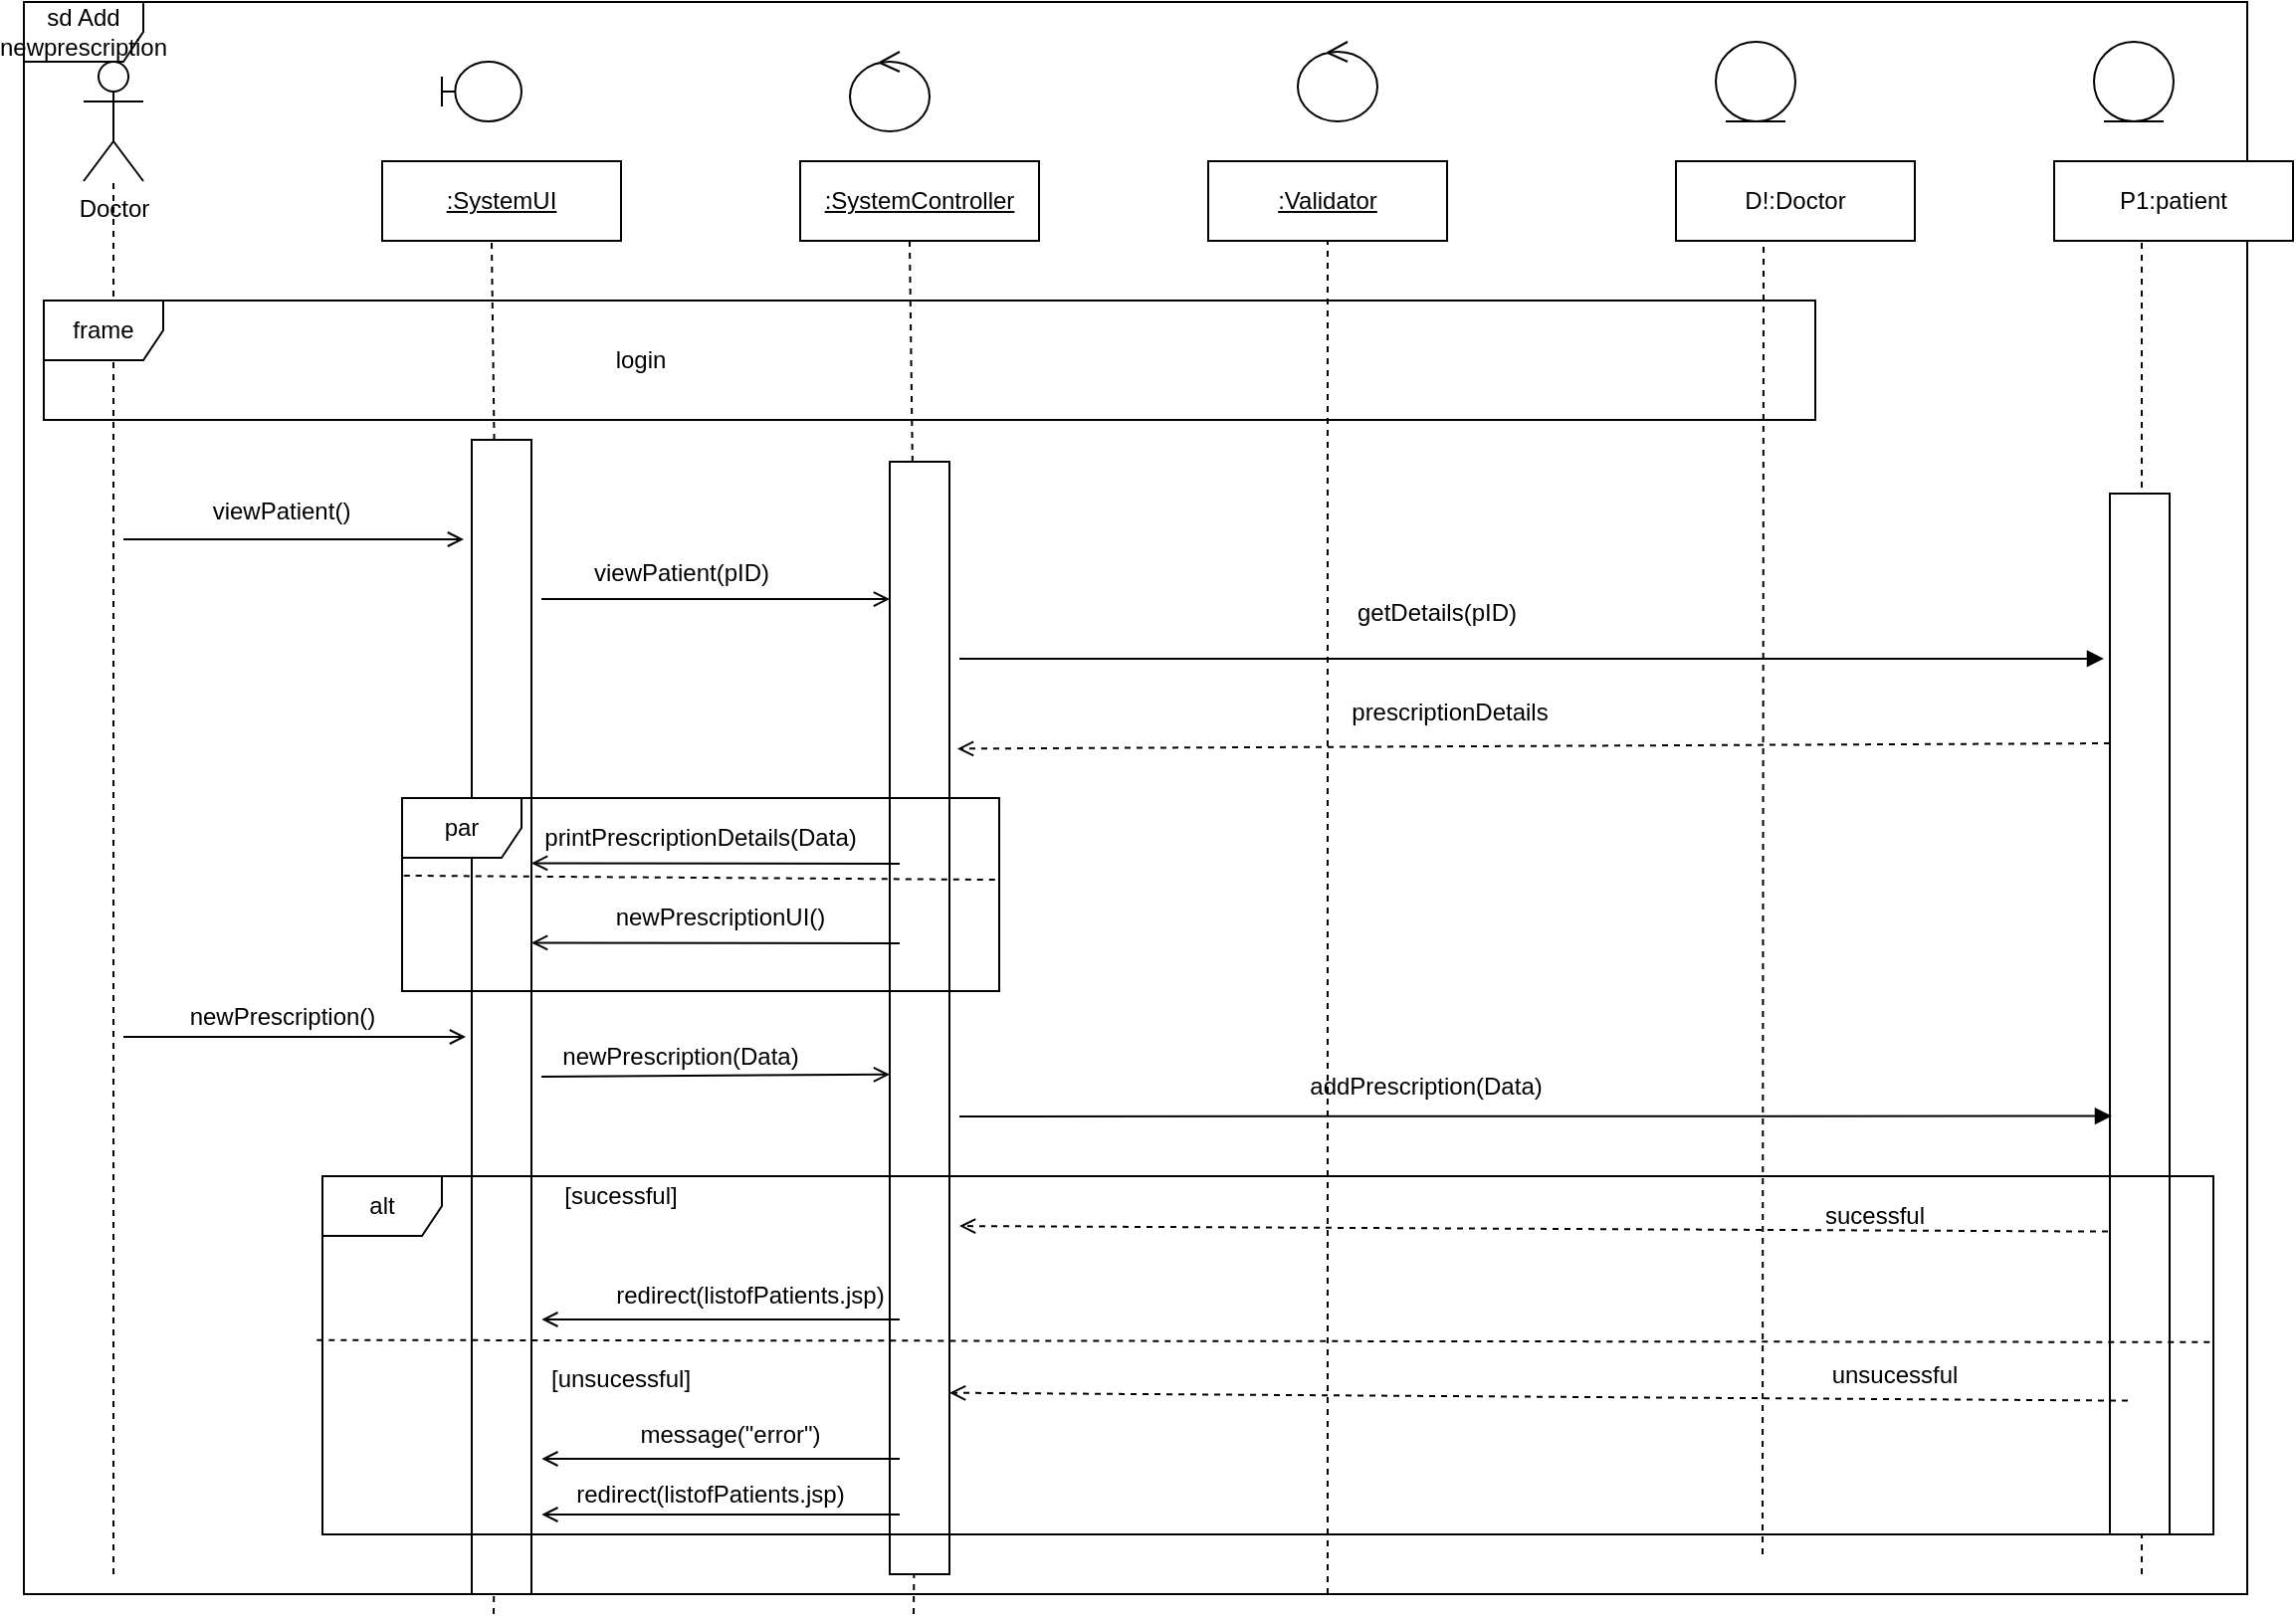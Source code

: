 <mxfile version="12.9.3" type="device"><diagram id="udhi09WJQTSgs1copSq7" name="Page-1"><mxGraphModel dx="1422" dy="816" grid="1" gridSize="10" guides="1" tooltips="1" connect="1" arrows="1" fold="1" page="1" pageScale="1" pageWidth="1169" pageHeight="827" math="0" shadow="0"><root><mxCell id="0"/><mxCell id="1" parent="0"/><mxCell id="uyGJs9wm8bZfa87gSmZU-1" value="sd Add newprescription" style="shape=umlFrame;whiteSpace=wrap;html=1;" parent="1" vertex="1"><mxGeometry x="20" y="10" width="1117" height="800" as="geometry"/></mxCell><mxCell id="TP5LpQ3x3uC-rp6n6I4Z-1" value="Doctor" style="shape=umlActor;verticalLabelPosition=bottom;labelBackgroundColor=#ffffff;verticalAlign=top;html=1;outlineConnect=0;" parent="1" vertex="1"><mxGeometry x="50" y="40" width="30" height="60" as="geometry"/></mxCell><mxCell id="TP5LpQ3x3uC-rp6n6I4Z-2" value="&lt;u&gt;:SystemUI&lt;/u&gt;" style="rounded=0;whiteSpace=wrap;html=1;" parent="1" vertex="1"><mxGeometry x="200" y="90" width="120" height="40" as="geometry"/></mxCell><mxCell id="TP5LpQ3x3uC-rp6n6I4Z-3" value="&lt;u&gt;:SystemController&lt;/u&gt;" style="rounded=0;whiteSpace=wrap;html=1;" parent="1" vertex="1"><mxGeometry x="410" y="90" width="120" height="40" as="geometry"/></mxCell><mxCell id="TP5LpQ3x3uC-rp6n6I4Z-4" value="&lt;u&gt;:Validator&lt;/u&gt;" style="rounded=0;whiteSpace=wrap;html=1;" parent="1" vertex="1"><mxGeometry x="615" y="90" width="120" height="40" as="geometry"/></mxCell><mxCell id="TP5LpQ3x3uC-rp6n6I4Z-5" value="D!:Doctor" style="rounded=0;whiteSpace=wrap;html=1;" parent="1" vertex="1"><mxGeometry x="850" y="90" width="120" height="40" as="geometry"/></mxCell><mxCell id="TP5LpQ3x3uC-rp6n6I4Z-6" value="" style="shape=umlBoundary;whiteSpace=wrap;html=1;" parent="1" vertex="1"><mxGeometry x="230" y="40" width="40" height="30" as="geometry"/></mxCell><mxCell id="TP5LpQ3x3uC-rp6n6I4Z-7" value="" style="ellipse;shape=umlControl;whiteSpace=wrap;html=1;" parent="1" vertex="1"><mxGeometry x="435" y="35" width="40" height="40" as="geometry"/></mxCell><mxCell id="TP5LpQ3x3uC-rp6n6I4Z-8" value="" style="ellipse;shape=umlEntity;whiteSpace=wrap;html=1;" parent="1" vertex="1"><mxGeometry x="870" y="30" width="40" height="40" as="geometry"/></mxCell><mxCell id="TP5LpQ3x3uC-rp6n6I4Z-9" value="" style="ellipse;shape=umlControl;whiteSpace=wrap;html=1;" parent="1" vertex="1"><mxGeometry x="660" y="30" width="40" height="40" as="geometry"/></mxCell><mxCell id="TP5LpQ3x3uC-rp6n6I4Z-10" value="" style="endArrow=none;dashed=1;html=1;" parent="1" target="TP5LpQ3x3uC-rp6n6I4Z-1" edge="1"><mxGeometry width="50" height="50" relative="1" as="geometry"><mxPoint x="65" y="800" as="sourcePoint"/><mxPoint x="90" y="150" as="targetPoint"/></mxGeometry></mxCell><mxCell id="TP5LpQ3x3uC-rp6n6I4Z-11" value="" style="endArrow=none;dashed=1;html=1;" parent="1" source="TP5LpQ3x3uC-rp6n6I4Z-22" edge="1"><mxGeometry width="50" height="50" relative="1" as="geometry"><mxPoint x="255" y="720" as="sourcePoint"/><mxPoint x="255" y="130" as="targetPoint"/></mxGeometry></mxCell><mxCell id="TP5LpQ3x3uC-rp6n6I4Z-12" value="" style="endArrow=none;dashed=1;html=1;" parent="1" source="TP5LpQ3x3uC-rp6n6I4Z-24" edge="1"><mxGeometry width="50" height="50" relative="1" as="geometry"><mxPoint x="465" y="720" as="sourcePoint"/><mxPoint x="465" y="130" as="targetPoint"/></mxGeometry></mxCell><mxCell id="TP5LpQ3x3uC-rp6n6I4Z-13" value="" style="endArrow=none;dashed=1;html=1;" parent="1" edge="1"><mxGeometry width="50" height="50" relative="1" as="geometry"><mxPoint x="675" y="810" as="sourcePoint"/><mxPoint x="675" y="130" as="targetPoint"/></mxGeometry></mxCell><mxCell id="TP5LpQ3x3uC-rp6n6I4Z-14" value="" style="endArrow=none;dashed=1;html=1;exitX=0.782;exitY=0.975;exitDx=0;exitDy=0;exitPerimeter=0;" parent="1" edge="1" source="uyGJs9wm8bZfa87gSmZU-1"><mxGeometry width="50" height="50" relative="1" as="geometry"><mxPoint x="894.813" y="565" as="sourcePoint"/><mxPoint x="894" y="130" as="targetPoint"/></mxGeometry></mxCell><mxCell id="TP5LpQ3x3uC-rp6n6I4Z-16" value="frame" style="shape=umlFrame;whiteSpace=wrap;html=1;" parent="1" vertex="1"><mxGeometry x="30" y="160" width="890" height="60" as="geometry"/></mxCell><mxCell id="TP5LpQ3x3uC-rp6n6I4Z-17" value="P1:patient" style="rounded=0;whiteSpace=wrap;html=1;" parent="1" vertex="1"><mxGeometry x="1040" y="90" width="120" height="40" as="geometry"/></mxCell><mxCell id="TP5LpQ3x3uC-rp6n6I4Z-18" value="" style="ellipse;shape=umlEntity;whiteSpace=wrap;html=1;" parent="1" vertex="1"><mxGeometry x="1060" y="30" width="40" height="40" as="geometry"/></mxCell><mxCell id="TP5LpQ3x3uC-rp6n6I4Z-19" value="" style="endArrow=none;dashed=1;html=1;" parent="1" edge="1"><mxGeometry width="50" height="50" relative="1" as="geometry"><mxPoint x="1084" y="800" as="sourcePoint"/><mxPoint x="1084" y="130" as="targetPoint"/></mxGeometry></mxCell><mxCell id="TP5LpQ3x3uC-rp6n6I4Z-20" value="login" style="text;html=1;strokeColor=none;fillColor=none;align=center;verticalAlign=middle;whiteSpace=wrap;rounded=0;" parent="1" vertex="1"><mxGeometry x="310" y="180" width="40" height="20" as="geometry"/></mxCell><mxCell id="TP5LpQ3x3uC-rp6n6I4Z-21" value="" style="endArrow=open;html=1;endFill=0;" parent="1" edge="1"><mxGeometry width="50" height="50" relative="1" as="geometry"><mxPoint x="70" y="280" as="sourcePoint"/><mxPoint x="241" y="280" as="targetPoint"/></mxGeometry></mxCell><mxCell id="TP5LpQ3x3uC-rp6n6I4Z-22" value="" style="rounded=0;whiteSpace=wrap;html=1;" parent="1" vertex="1"><mxGeometry x="245" y="230" width="30" height="580" as="geometry"/></mxCell><mxCell id="TP5LpQ3x3uC-rp6n6I4Z-23" value="" style="endArrow=none;dashed=1;html=1;" parent="1" target="TP5LpQ3x3uC-rp6n6I4Z-22" edge="1"><mxGeometry width="50" height="50" relative="1" as="geometry"><mxPoint x="256" y="820" as="sourcePoint"/><mxPoint x="255" y="130" as="targetPoint"/></mxGeometry></mxCell><mxCell id="TP5LpQ3x3uC-rp6n6I4Z-24" value="" style="rounded=0;whiteSpace=wrap;html=1;" parent="1" vertex="1"><mxGeometry x="455" y="241" width="30" height="559" as="geometry"/></mxCell><mxCell id="TP5LpQ3x3uC-rp6n6I4Z-25" value="" style="endArrow=none;dashed=1;html=1;" parent="1" target="TP5LpQ3x3uC-rp6n6I4Z-24" edge="1"><mxGeometry width="50" height="50" relative="1" as="geometry"><mxPoint x="467" y="820" as="sourcePoint"/><mxPoint x="465" y="130" as="targetPoint"/></mxGeometry></mxCell><mxCell id="TP5LpQ3x3uC-rp6n6I4Z-26" value="" style="endArrow=open;html=1;entryX=0;entryY=0.122;entryDx=0;entryDy=0;entryPerimeter=0;endFill=0;" parent="1" edge="1"><mxGeometry width="50" height="50" relative="1" as="geometry"><mxPoint x="280" y="310" as="sourcePoint"/><mxPoint x="455" y="310.02" as="targetPoint"/></mxGeometry></mxCell><mxCell id="TP5LpQ3x3uC-rp6n6I4Z-27" value="viewPatient()" style="text;html=1;align=center;verticalAlign=middle;resizable=0;points=[];autosize=1;" parent="1" vertex="1"><mxGeometry x="109" y="256" width="80" height="20" as="geometry"/></mxCell><mxCell id="TP5LpQ3x3uC-rp6n6I4Z-28" value="viewPatient(pID)" style="text;html=1;align=center;verticalAlign=middle;resizable=0;points=[];autosize=1;" parent="1" vertex="1"><mxGeometry x="300" y="287" width="100" height="20" as="geometry"/></mxCell><mxCell id="TP5LpQ3x3uC-rp6n6I4Z-29" value="" style="rounded=0;whiteSpace=wrap;html=1;" parent="1" vertex="1"><mxGeometry x="1068" y="257" width="30" height="523" as="geometry"/></mxCell><mxCell id="TP5LpQ3x3uC-rp6n6I4Z-30" value="" style="endArrow=block;html=1;entryX=-0.1;entryY=0.178;entryDx=0;entryDy=0;entryPerimeter=0;endFill=1;" parent="1" edge="1"><mxGeometry width="50" height="50" relative="1" as="geometry"><mxPoint x="490" y="340" as="sourcePoint"/><mxPoint x="1065" y="339.98" as="targetPoint"/></mxGeometry></mxCell><mxCell id="TP5LpQ3x3uC-rp6n6I4Z-31" value="getDetails(pID)" style="text;html=1;strokeColor=none;fillColor=none;align=center;verticalAlign=middle;whiteSpace=wrap;rounded=0;" parent="1" vertex="1"><mxGeometry x="710" y="307" width="40" height="20" as="geometry"/></mxCell><mxCell id="TP5LpQ3x3uC-rp6n6I4Z-32" value="" style="endArrow=open;html=1;exitX=0;exitY=0.25;exitDx=0;exitDy=0;entryX=1.133;entryY=0.32;entryDx=0;entryDy=0;entryPerimeter=0;endFill=0;dashed=1;" parent="1" edge="1"><mxGeometry width="50" height="50" relative="1" as="geometry"><mxPoint x="1068" y="382.5" as="sourcePoint"/><mxPoint x="488.99" y="385.2" as="targetPoint"/></mxGeometry></mxCell><mxCell id="TP5LpQ3x3uC-rp6n6I4Z-33" value="prescriptionDetails" style="text;html=1;align=center;verticalAlign=middle;resizable=0;points=[];autosize=1;" parent="1" vertex="1"><mxGeometry x="681" y="357" width="110" height="20" as="geometry"/></mxCell><mxCell id="TP5LpQ3x3uC-rp6n6I4Z-34" value="par" style="shape=umlFrame;whiteSpace=wrap;html=1;" parent="1" vertex="1"><mxGeometry x="210" y="410" width="300" height="97" as="geometry"/></mxCell><mxCell id="TP5LpQ3x3uC-rp6n6I4Z-35" value="" style="endArrow=open;html=1;entryX=1.133;entryY=0.32;entryDx=0;entryDy=0;entryPerimeter=0;endFill=0;" parent="1" edge="1"><mxGeometry width="50" height="50" relative="1" as="geometry"><mxPoint x="460" y="443" as="sourcePoint"/><mxPoint x="275" y="442.7" as="targetPoint"/></mxGeometry></mxCell><mxCell id="TP5LpQ3x3uC-rp6n6I4Z-36" value="printPrescriptionDetails(Data)" style="text;html=1;strokeColor=none;fillColor=none;align=center;verticalAlign=middle;whiteSpace=wrap;rounded=0;" parent="1" vertex="1"><mxGeometry x="340" y="420" width="40" height="20" as="geometry"/></mxCell><mxCell id="TP5LpQ3x3uC-rp6n6I4Z-37" value="" style="endArrow=open;html=1;entryX=1.133;entryY=0.32;entryDx=0;entryDy=0;entryPerimeter=0;endFill=0;" parent="1" edge="1"><mxGeometry width="50" height="50" relative="1" as="geometry"><mxPoint x="460" y="483" as="sourcePoint"/><mxPoint x="275" y="482.7" as="targetPoint"/></mxGeometry></mxCell><mxCell id="TP5LpQ3x3uC-rp6n6I4Z-38" value="newPrescriptionUI()" style="text;html=1;strokeColor=none;fillColor=none;align=center;verticalAlign=middle;whiteSpace=wrap;rounded=0;" parent="1" vertex="1"><mxGeometry x="350" y="460" width="40" height="20" as="geometry"/></mxCell><mxCell id="TP5LpQ3x3uC-rp6n6I4Z-39" value="" style="endArrow=none;dashed=1;html=1;exitX=0.003;exitY=0.564;exitDx=0;exitDy=0;exitPerimeter=0;entryX=1.003;entryY=0.579;entryDx=0;entryDy=0;entryPerimeter=0;" parent="1" edge="1"><mxGeometry width="50" height="50" relative="1" as="geometry"><mxPoint x="210.9" y="448.96" as="sourcePoint"/><mxPoint x="510.9" y="451.06" as="targetPoint"/></mxGeometry></mxCell><mxCell id="TP5LpQ3x3uC-rp6n6I4Z-41" value="newPrescription()" style="text;html=1;strokeColor=none;fillColor=none;align=center;verticalAlign=middle;whiteSpace=wrap;rounded=0;" parent="1" vertex="1"><mxGeometry x="130" y="510" width="40" height="20" as="geometry"/></mxCell><mxCell id="TP5LpQ3x3uC-rp6n6I4Z-42" value="" style="endArrow=open;html=1;endFill=0;" parent="1" edge="1"><mxGeometry width="50" height="50" relative="1" as="geometry"><mxPoint x="70" y="530" as="sourcePoint"/><mxPoint x="242" y="530" as="targetPoint"/></mxGeometry></mxCell><mxCell id="TP5LpQ3x3uC-rp6n6I4Z-43" value="" style="endArrow=open;html=1;entryX=0;entryY=0.729;entryDx=0;entryDy=0;entryPerimeter=0;endFill=0;" parent="1" edge="1"><mxGeometry width="50" height="50" relative="1" as="geometry"><mxPoint x="280" y="550" as="sourcePoint"/><mxPoint x="455" y="548.89" as="targetPoint"/></mxGeometry></mxCell><mxCell id="TP5LpQ3x3uC-rp6n6I4Z-44" value="newPrescription(Data)" style="text;html=1;strokeColor=none;fillColor=none;align=center;verticalAlign=middle;whiteSpace=wrap;rounded=0;" parent="1" vertex="1"><mxGeometry x="330" y="530" width="40" height="20" as="geometry"/></mxCell><mxCell id="TP5LpQ3x3uC-rp6n6I4Z-45" value="" style="endArrow=block;html=1;endFill=1;entryX=0.033;entryY=0.598;entryDx=0;entryDy=0;entryPerimeter=0;" parent="1" target="TP5LpQ3x3uC-rp6n6I4Z-29" edge="1"><mxGeometry width="50" height="50" relative="1" as="geometry"><mxPoint x="490" y="570" as="sourcePoint"/><mxPoint x="880" y="570" as="targetPoint"/></mxGeometry></mxCell><mxCell id="TP5LpQ3x3uC-rp6n6I4Z-46" value="addPrescription(Data)" style="text;html=1;align=center;verticalAlign=middle;resizable=0;points=[];autosize=1;" parent="1" vertex="1"><mxGeometry x="659" y="545" width="130" height="20" as="geometry"/></mxCell><mxCell id="TP5LpQ3x3uC-rp6n6I4Z-52" value="[sucessful]" style="text;html=1;strokeColor=none;fillColor=none;align=center;verticalAlign=middle;whiteSpace=wrap;rounded=0;" parent="1" vertex="1"><mxGeometry x="300" y="600" width="40" height="20" as="geometry"/></mxCell><mxCell id="TP5LpQ3x3uC-rp6n6I4Z-53" value="[unsucessful]" style="text;html=1;strokeColor=none;fillColor=none;align=center;verticalAlign=middle;whiteSpace=wrap;rounded=0;" parent="1" vertex="1"><mxGeometry x="300" y="692" width="40" height="20" as="geometry"/></mxCell><mxCell id="TP5LpQ3x3uC-rp6n6I4Z-54" value="" style="endArrow=open;html=1;exitX=-0.033;exitY=0.709;exitDx=0;exitDy=0;endFill=0;dashed=1;entryX=1.167;entryY=0.687;entryDx=0;entryDy=0;entryPerimeter=0;targetPerimeterSpacing=-37;exitPerimeter=0;" parent="1" source="TP5LpQ3x3uC-rp6n6I4Z-29" target="TP5LpQ3x3uC-rp6n6I4Z-24" edge="1"><mxGeometry width="50" height="50" relative="1" as="geometry"><mxPoint x="1068" y="632.5" as="sourcePoint"/><mxPoint x="910" y="635" as="targetPoint"/></mxGeometry></mxCell><mxCell id="TP5LpQ3x3uC-rp6n6I4Z-55" value="sucessful" style="text;html=1;strokeColor=none;fillColor=none;align=center;verticalAlign=middle;whiteSpace=wrap;rounded=0;" parent="1" vertex="1"><mxGeometry x="930" y="610" width="40" height="20" as="geometry"/></mxCell><mxCell id="TP5LpQ3x3uC-rp6n6I4Z-58" value="redirect(listofPatients.jsp)" style="text;html=1;strokeColor=none;fillColor=none;align=center;verticalAlign=middle;whiteSpace=wrap;rounded=0;" parent="1" vertex="1"><mxGeometry x="365" y="650" width="40" height="20" as="geometry"/></mxCell><mxCell id="TP5LpQ3x3uC-rp6n6I4Z-59" value="" style="endArrow=open;html=1;entryX=0.337;entryY=0.375;entryDx=0;entryDy=0;entryPerimeter=0;endFill=0;" parent="1" edge="1"><mxGeometry width="50" height="50" relative="1" as="geometry"><mxPoint x="460" y="672" as="sourcePoint"/><mxPoint x="280.15" y="672" as="targetPoint"/></mxGeometry></mxCell><mxCell id="TP5LpQ3x3uC-rp6n6I4Z-60" value="" style="endArrow=none;dashed=1;html=1;entryX=1.001;entryY=0.519;entryDx=0;entryDy=0;entryPerimeter=0;exitX=-0.003;exitY=0.513;exitDx=0;exitDy=0;exitPerimeter=0;" parent="1" edge="1"><mxGeometry width="50" height="50" relative="1" as="geometry"><mxPoint x="167.15" y="682.34" as="sourcePoint"/><mxPoint x="1120.95" y="683.42" as="targetPoint"/></mxGeometry></mxCell><mxCell id="TP5LpQ3x3uC-rp6n6I4Z-61" value="unsucessful" style="text;html=1;strokeColor=none;fillColor=none;align=center;verticalAlign=middle;whiteSpace=wrap;rounded=0;" parent="1" vertex="1"><mxGeometry x="940" y="690" width="40" height="20" as="geometry"/></mxCell><mxCell id="TP5LpQ3x3uC-rp6n6I4Z-65" value="message(&quot;error&quot;)" style="text;html=1;strokeColor=none;fillColor=none;align=center;verticalAlign=middle;whiteSpace=wrap;rounded=0;" parent="1" vertex="1"><mxGeometry x="355" y="720" width="40" height="20" as="geometry"/></mxCell><mxCell id="TP5LpQ3x3uC-rp6n6I4Z-68" value="" style="endArrow=open;html=1;entryX=0.337;entryY=0.375;entryDx=0;entryDy=0;entryPerimeter=0;endFill=0;" parent="1" edge="1"><mxGeometry width="50" height="50" relative="1" as="geometry"><mxPoint x="460" y="742" as="sourcePoint"/><mxPoint x="280.15" y="742" as="targetPoint"/></mxGeometry></mxCell><mxCell id="TP5LpQ3x3uC-rp6n6I4Z-69" value="" style="endArrow=open;html=1;entryX=0.337;entryY=0.375;entryDx=0;entryDy=0;entryPerimeter=0;endFill=0;" parent="1" edge="1"><mxGeometry width="50" height="50" relative="1" as="geometry"><mxPoint x="460" y="770" as="sourcePoint"/><mxPoint x="280.15" y="770" as="targetPoint"/></mxGeometry></mxCell><mxCell id="TP5LpQ3x3uC-rp6n6I4Z-70" value="redirect(listofPatients.jsp)" style="text;html=1;strokeColor=none;fillColor=none;align=center;verticalAlign=middle;whiteSpace=wrap;rounded=0;" parent="1" vertex="1"><mxGeometry x="345" y="750" width="40" height="20" as="geometry"/></mxCell><mxCell id="q-0zdmyIIUhudEFgweEH-1" value="" style="endArrow=open;html=1;exitX=-0.033;exitY=0.709;exitDx=0;exitDy=0;endFill=0;dashed=1;entryX=1;entryY=0.828;entryDx=0;entryDy=0;entryPerimeter=0;targetPerimeterSpacing=-37;exitPerimeter=0;" parent="1" edge="1"><mxGeometry width="50" height="50" relative="1" as="geometry"><mxPoint x="1077.01" y="712.807" as="sourcePoint"/><mxPoint x="485" y="708.852" as="targetPoint"/></mxGeometry></mxCell><mxCell id="TP5LpQ3x3uC-rp6n6I4Z-51" value="alt" style="shape=umlFrame;whiteSpace=wrap;html=1;" parent="1" vertex="1"><mxGeometry x="170" y="600" width="950" height="180" as="geometry"/></mxCell></root></mxGraphModel></diagram></mxfile>